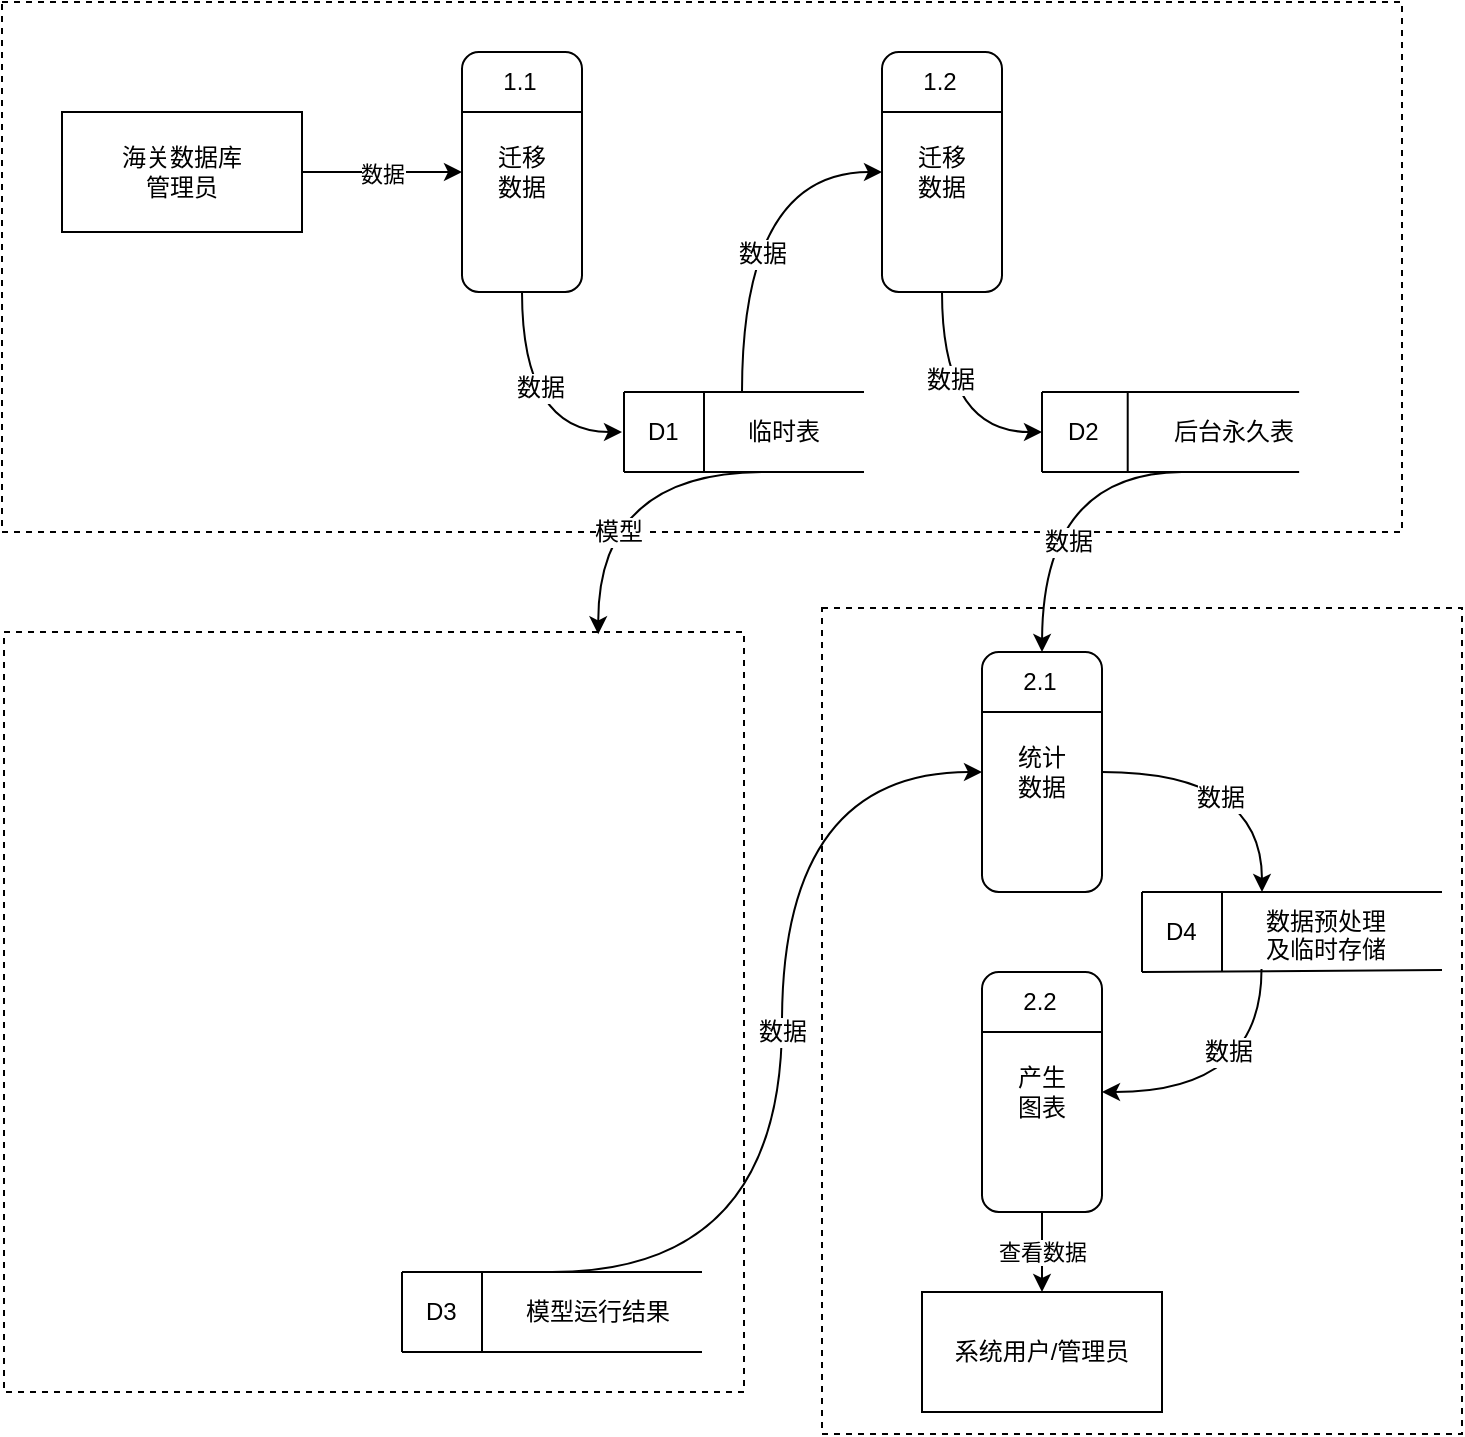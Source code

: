 <mxfile version="12.1.3" type="github" pages="3">
  <diagram id="ubA2gV7Gt1cGP0GErZQh" name="数据流图">
    <mxGraphModel dx="1248" dy="713" grid="1" gridSize="10" guides="1" tooltips="1" connect="1" arrows="1" fold="1" page="1" pageScale="1" pageWidth="827" pageHeight="1169" math="0" shadow="0">
      <root>
        <mxCell id="0"/>
        <mxCell id="1" parent="0"/>
        <mxCell id="rPMLSju1ZsLJiRAd3JM2-90" value="" style="rounded=0;whiteSpace=wrap;html=1;dashed=1;" vertex="1" parent="1">
          <mxGeometry x="450" y="308" width="320" height="413" as="geometry"/>
        </mxCell>
        <mxCell id="rPMLSju1ZsLJiRAd3JM2-48" value="" style="rounded=0;whiteSpace=wrap;html=1;dashed=1;" vertex="1" parent="1">
          <mxGeometry x="41" y="320" width="370" height="380" as="geometry"/>
        </mxCell>
        <mxCell id="rPMLSju1ZsLJiRAd3JM2-35" value="" style="rounded=0;whiteSpace=wrap;html=1;dashed=1;" vertex="1" parent="1">
          <mxGeometry x="40" y="5" width="700" height="265" as="geometry"/>
        </mxCell>
        <mxCell id="rPMLSju1ZsLJiRAd3JM2-3" value="数据" style="edgeStyle=orthogonalEdgeStyle;rounded=0;orthogonalLoop=1;jettySize=auto;html=1;" edge="1" parent="1" source="rPMLSju1ZsLJiRAd3JM2-1">
          <mxGeometry relative="1" as="geometry">
            <mxPoint x="270" y="90" as="targetPoint"/>
          </mxGeometry>
        </mxCell>
        <mxCell id="rPMLSju1ZsLJiRAd3JM2-1" value="海关数据库&lt;br&gt;管理员" style="rounded=0;whiteSpace=wrap;html=1;" vertex="1" parent="1">
          <mxGeometry x="70" y="60" width="120" height="60" as="geometry"/>
        </mxCell>
        <mxCell id="rPMLSju1ZsLJiRAd3JM2-16" style="edgeStyle=orthogonalEdgeStyle;rounded=0;orthogonalLoop=1;jettySize=auto;html=1;curved=1;" edge="1" parent="1" source="rPMLSju1ZsLJiRAd3JM2-4">
          <mxGeometry relative="1" as="geometry">
            <mxPoint x="350" y="220" as="targetPoint"/>
            <Array as="points">
              <mxPoint x="300" y="220"/>
            </Array>
          </mxGeometry>
        </mxCell>
        <mxCell id="rPMLSju1ZsLJiRAd3JM2-36" value="数据" style="text;html=1;resizable=0;points=[];align=center;verticalAlign=middle;labelBackgroundColor=#ffffff;" vertex="1" connectable="0" parent="rPMLSju1ZsLJiRAd3JM2-16">
          <mxGeometry x="-0.2" y="9" relative="1" as="geometry">
            <mxPoint as="offset"/>
          </mxGeometry>
        </mxCell>
        <mxCell id="rPMLSju1ZsLJiRAd3JM2-4" value="迁移&lt;br&gt;数据" style="rounded=1;whiteSpace=wrap;html=1;rotation=0;arcSize=14;" vertex="1" parent="1">
          <mxGeometry x="270" y="30" width="60" height="120" as="geometry"/>
        </mxCell>
        <mxCell id="rPMLSju1ZsLJiRAd3JM2-6" value="" style="endArrow=none;html=1;entryX=1;entryY=0.25;entryDx=0;entryDy=0;exitX=0;exitY=0.25;exitDx=0;exitDy=0;" edge="1" parent="1" source="rPMLSju1ZsLJiRAd3JM2-4" target="rPMLSju1ZsLJiRAd3JM2-4">
          <mxGeometry width="50" height="50" relative="1" as="geometry">
            <mxPoint x="470" y="171" as="sourcePoint"/>
            <mxPoint x="440" y="120" as="targetPoint"/>
          </mxGeometry>
        </mxCell>
        <mxCell id="rPMLSju1ZsLJiRAd3JM2-7" value="1.1" style="text;html=1;strokeColor=none;fillColor=none;align=center;verticalAlign=middle;whiteSpace=wrap;rounded=0;" vertex="1" parent="1">
          <mxGeometry x="279" y="35" width="40" height="20" as="geometry"/>
        </mxCell>
        <mxCell id="rPMLSju1ZsLJiRAd3JM2-12" value="" style="group" vertex="1" connectable="0" parent="1">
          <mxGeometry x="351" y="200" width="120" height="40" as="geometry"/>
        </mxCell>
        <mxCell id="rPMLSju1ZsLJiRAd3JM2-8" value="" style="endArrow=none;html=1;" edge="1" parent="rPMLSju1ZsLJiRAd3JM2-12">
          <mxGeometry width="50" height="50" relative="1" as="geometry">
            <mxPoint as="sourcePoint"/>
            <mxPoint x="120" as="targetPoint"/>
          </mxGeometry>
        </mxCell>
        <mxCell id="rPMLSju1ZsLJiRAd3JM2-9" value="" style="endArrow=none;html=1;" edge="1" parent="rPMLSju1ZsLJiRAd3JM2-12">
          <mxGeometry width="50" height="50" relative="1" as="geometry">
            <mxPoint y="40" as="sourcePoint"/>
            <mxPoint x="120" y="40" as="targetPoint"/>
          </mxGeometry>
        </mxCell>
        <mxCell id="rPMLSju1ZsLJiRAd3JM2-10" value="" style="endArrow=none;html=1;" edge="1" parent="rPMLSju1ZsLJiRAd3JM2-12">
          <mxGeometry width="50" height="50" relative="1" as="geometry">
            <mxPoint y="40" as="sourcePoint"/>
            <mxPoint as="targetPoint"/>
          </mxGeometry>
        </mxCell>
        <mxCell id="rPMLSju1ZsLJiRAd3JM2-11" value="" style="endArrow=none;html=1;" edge="1" parent="rPMLSju1ZsLJiRAd3JM2-12">
          <mxGeometry width="50" height="50" relative="1" as="geometry">
            <mxPoint x="40" y="40" as="sourcePoint"/>
            <mxPoint x="40" as="targetPoint"/>
          </mxGeometry>
        </mxCell>
        <mxCell id="rPMLSju1ZsLJiRAd3JM2-15" value="临时表" style="text;html=1;resizable=0;points=[];autosize=1;align=left;verticalAlign=top;spacingTop=-4;" vertex="1" parent="rPMLSju1ZsLJiRAd3JM2-12">
          <mxGeometry x="60" y="10" width="50" height="20" as="geometry"/>
        </mxCell>
        <mxCell id="rPMLSju1ZsLJiRAd3JM2-14" value="D1" style="text;html=1;resizable=0;points=[];autosize=1;align=left;verticalAlign=top;spacingTop=-4;" vertex="1" parent="rPMLSju1ZsLJiRAd3JM2-12">
          <mxGeometry x="10" y="10" width="30" height="20" as="geometry"/>
        </mxCell>
        <mxCell id="rPMLSju1ZsLJiRAd3JM2-23" value="" style="group" vertex="1" connectable="0" parent="1">
          <mxGeometry x="480" y="30" width="60" height="120" as="geometry"/>
        </mxCell>
        <mxCell id="rPMLSju1ZsLJiRAd3JM2-20" value="迁移&lt;br&gt;数据" style="rounded=1;whiteSpace=wrap;html=1;rotation=0;arcSize=14;" vertex="1" parent="rPMLSju1ZsLJiRAd3JM2-23">
          <mxGeometry width="60" height="120" as="geometry"/>
        </mxCell>
        <mxCell id="rPMLSju1ZsLJiRAd3JM2-21" value="" style="endArrow=none;html=1;entryX=1;entryY=0.25;entryDx=0;entryDy=0;exitX=0;exitY=0.25;exitDx=0;exitDy=0;" edge="1" parent="rPMLSju1ZsLJiRAd3JM2-23" source="rPMLSju1ZsLJiRAd3JM2-20" target="rPMLSju1ZsLJiRAd3JM2-20">
          <mxGeometry width="50" height="50" relative="1" as="geometry">
            <mxPoint x="200" y="141" as="sourcePoint"/>
            <mxPoint x="170" y="90" as="targetPoint"/>
          </mxGeometry>
        </mxCell>
        <mxCell id="rPMLSju1ZsLJiRAd3JM2-22" value="1.2" style="text;html=1;strokeColor=none;fillColor=none;align=center;verticalAlign=middle;whiteSpace=wrap;rounded=0;" vertex="1" parent="rPMLSju1ZsLJiRAd3JM2-23">
          <mxGeometry x="9" y="5" width="40" height="20" as="geometry"/>
        </mxCell>
        <mxCell id="rPMLSju1ZsLJiRAd3JM2-25" value="" style="endArrow=classic;html=1;entryX=0;entryY=0.5;entryDx=0;entryDy=0;edgeStyle=orthogonalEdgeStyle;curved=1;" edge="1" parent="1" target="rPMLSju1ZsLJiRAd3JM2-20">
          <mxGeometry width="50" height="50" relative="1" as="geometry">
            <mxPoint x="410" y="200" as="sourcePoint"/>
            <mxPoint x="430" y="150" as="targetPoint"/>
            <Array as="points">
              <mxPoint x="410" y="90"/>
            </Array>
          </mxGeometry>
        </mxCell>
        <mxCell id="rPMLSju1ZsLJiRAd3JM2-37" value="数据" style="text;html=1;resizable=0;points=[];align=center;verticalAlign=middle;labelBackgroundColor=#ffffff;" vertex="1" connectable="0" parent="rPMLSju1ZsLJiRAd3JM2-25">
          <mxGeometry x="-0.233" y="-10" relative="1" as="geometry">
            <mxPoint as="offset"/>
          </mxGeometry>
        </mxCell>
        <mxCell id="rPMLSju1ZsLJiRAd3JM2-26" value="" style="group" vertex="1" connectable="0" parent="1">
          <mxGeometry x="560" y="200" width="150" height="40" as="geometry"/>
        </mxCell>
        <mxCell id="rPMLSju1ZsLJiRAd3JM2-27" value="" style="endArrow=none;html=1;" edge="1" parent="rPMLSju1ZsLJiRAd3JM2-26">
          <mxGeometry width="50" height="50" relative="1" as="geometry">
            <mxPoint as="sourcePoint"/>
            <mxPoint x="128.571" as="targetPoint"/>
          </mxGeometry>
        </mxCell>
        <mxCell id="rPMLSju1ZsLJiRAd3JM2-28" value="" style="endArrow=none;html=1;" edge="1" parent="rPMLSju1ZsLJiRAd3JM2-26">
          <mxGeometry width="50" height="50" relative="1" as="geometry">
            <mxPoint y="40" as="sourcePoint"/>
            <mxPoint x="128.571" y="40" as="targetPoint"/>
          </mxGeometry>
        </mxCell>
        <mxCell id="rPMLSju1ZsLJiRAd3JM2-29" value="" style="endArrow=none;html=1;" edge="1" parent="rPMLSju1ZsLJiRAd3JM2-26">
          <mxGeometry width="50" height="50" relative="1" as="geometry">
            <mxPoint y="40" as="sourcePoint"/>
            <mxPoint as="targetPoint"/>
          </mxGeometry>
        </mxCell>
        <mxCell id="rPMLSju1ZsLJiRAd3JM2-30" value="" style="endArrow=none;html=1;" edge="1" parent="rPMLSju1ZsLJiRAd3JM2-26">
          <mxGeometry width="50" height="50" relative="1" as="geometry">
            <mxPoint x="42.857" y="40" as="sourcePoint"/>
            <mxPoint x="42.857" as="targetPoint"/>
          </mxGeometry>
        </mxCell>
        <mxCell id="rPMLSju1ZsLJiRAd3JM2-31" value="后台永久表" style="text;html=1;resizable=0;points=[];autosize=1;align=left;verticalAlign=top;spacingTop=-4;" vertex="1" parent="rPMLSju1ZsLJiRAd3JM2-26">
          <mxGeometry x="64.286" y="10" width="80" height="20" as="geometry"/>
        </mxCell>
        <mxCell id="rPMLSju1ZsLJiRAd3JM2-32" value="D2" style="text;html=1;resizable=0;points=[];autosize=1;align=left;verticalAlign=top;spacingTop=-4;" vertex="1" parent="rPMLSju1ZsLJiRAd3JM2-26">
          <mxGeometry x="10.714" y="10" width="30" height="20" as="geometry"/>
        </mxCell>
        <mxCell id="rPMLSju1ZsLJiRAd3JM2-34" style="edgeStyle=orthogonalEdgeStyle;rounded=0;orthogonalLoop=1;jettySize=auto;html=1;curved=1;" edge="1" parent="1">
          <mxGeometry relative="1" as="geometry">
            <mxPoint x="560" y="220" as="targetPoint"/>
            <mxPoint x="510" y="150" as="sourcePoint"/>
            <Array as="points">
              <mxPoint x="510" y="220"/>
            </Array>
          </mxGeometry>
        </mxCell>
        <mxCell id="rPMLSju1ZsLJiRAd3JM2-38" value="数据" style="text;html=1;resizable=0;points=[];align=center;verticalAlign=middle;labelBackgroundColor=#ffffff;" vertex="1" connectable="0" parent="rPMLSju1ZsLJiRAd3JM2-34">
          <mxGeometry x="-0.267" y="4" relative="1" as="geometry">
            <mxPoint as="offset"/>
          </mxGeometry>
        </mxCell>
        <mxCell id="rPMLSju1ZsLJiRAd3JM2-50" value="" style="endArrow=classic;html=1;edgeStyle=orthogonalEdgeStyle;curved=1;entryX=0.803;entryY=0.003;entryDx=0;entryDy=0;entryPerimeter=0;" edge="1" parent="1" target="rPMLSju1ZsLJiRAd3JM2-48">
          <mxGeometry width="50" height="50" relative="1" as="geometry">
            <mxPoint x="420" y="240" as="sourcePoint"/>
            <mxPoint x="310" y="250" as="targetPoint"/>
          </mxGeometry>
        </mxCell>
        <mxCell id="rPMLSju1ZsLJiRAd3JM2-63" value="模型" style="text;html=1;resizable=0;points=[];align=center;verticalAlign=middle;labelBackgroundColor=#ffffff;" vertex="1" connectable="0" parent="rPMLSju1ZsLJiRAd3JM2-50">
          <mxGeometry x="0.373" y="10" relative="1" as="geometry">
            <mxPoint as="offset"/>
          </mxGeometry>
        </mxCell>
        <mxCell id="rPMLSju1ZsLJiRAd3JM2-51" value="" style="group" vertex="1" connectable="0" parent="1">
          <mxGeometry x="240" y="640" width="150" height="40" as="geometry"/>
        </mxCell>
        <mxCell id="rPMLSju1ZsLJiRAd3JM2-52" value="" style="endArrow=none;html=1;" edge="1" parent="rPMLSju1ZsLJiRAd3JM2-51">
          <mxGeometry width="50" height="50" relative="1" as="geometry">
            <mxPoint as="sourcePoint"/>
            <mxPoint x="150" as="targetPoint"/>
          </mxGeometry>
        </mxCell>
        <mxCell id="rPMLSju1ZsLJiRAd3JM2-53" value="" style="endArrow=none;html=1;" edge="1" parent="rPMLSju1ZsLJiRAd3JM2-51">
          <mxGeometry width="50" height="50" relative="1" as="geometry">
            <mxPoint y="40" as="sourcePoint"/>
            <mxPoint x="150" y="40" as="targetPoint"/>
          </mxGeometry>
        </mxCell>
        <mxCell id="rPMLSju1ZsLJiRAd3JM2-54" value="" style="endArrow=none;html=1;" edge="1" parent="rPMLSju1ZsLJiRAd3JM2-51">
          <mxGeometry width="50" height="50" relative="1" as="geometry">
            <mxPoint y="40" as="sourcePoint"/>
            <mxPoint as="targetPoint"/>
          </mxGeometry>
        </mxCell>
        <mxCell id="rPMLSju1ZsLJiRAd3JM2-55" value="" style="endArrow=none;html=1;" edge="1" parent="rPMLSju1ZsLJiRAd3JM2-51">
          <mxGeometry width="50" height="50" relative="1" as="geometry">
            <mxPoint x="40" y="40" as="sourcePoint"/>
            <mxPoint x="40" as="targetPoint"/>
          </mxGeometry>
        </mxCell>
        <mxCell id="rPMLSju1ZsLJiRAd3JM2-56" value="模型运行结果" style="text;html=1;resizable=0;points=[];autosize=1;align=left;verticalAlign=top;spacingTop=-4;" vertex="1" parent="rPMLSju1ZsLJiRAd3JM2-51">
          <mxGeometry x="60" y="10" width="90" height="20" as="geometry"/>
        </mxCell>
        <mxCell id="rPMLSju1ZsLJiRAd3JM2-57" value="D3" style="text;html=1;resizable=0;points=[];autosize=1;align=left;verticalAlign=top;spacingTop=-4;" vertex="1" parent="rPMLSju1ZsLJiRAd3JM2-51">
          <mxGeometry x="10" y="10" width="30" height="20" as="geometry"/>
        </mxCell>
        <mxCell id="rPMLSju1ZsLJiRAd3JM2-59" value="" style="endArrow=classic;html=1;edgeStyle=orthogonalEdgeStyle;curved=1;entryX=0;entryY=0.5;entryDx=0;entryDy=0;" edge="1" parent="1" target="rPMLSju1ZsLJiRAd3JM2-67">
          <mxGeometry width="50" height="50" relative="1" as="geometry">
            <mxPoint x="315" y="640" as="sourcePoint"/>
            <mxPoint x="500" y="360" as="targetPoint"/>
            <Array as="points">
              <mxPoint x="430" y="640"/>
              <mxPoint x="430" y="390"/>
            </Array>
          </mxGeometry>
        </mxCell>
        <mxCell id="rPMLSju1ZsLJiRAd3JM2-65" value="数据" style="text;html=1;resizable=0;points=[];align=center;verticalAlign=middle;labelBackgroundColor=#ffffff;" vertex="1" connectable="0" parent="rPMLSju1ZsLJiRAd3JM2-59">
          <mxGeometry x="-0.066" y="-53" relative="1" as="geometry">
            <mxPoint x="-53" y="-18" as="offset"/>
          </mxGeometry>
        </mxCell>
        <mxCell id="rPMLSju1ZsLJiRAd3JM2-61" value="" style="endArrow=classic;html=1;entryX=0.5;entryY=0;entryDx=0;entryDy=0;edgeStyle=orthogonalEdgeStyle;curved=1;" edge="1" parent="1">
          <mxGeometry width="50" height="50" relative="1" as="geometry">
            <mxPoint x="630" y="240" as="sourcePoint"/>
            <mxPoint x="560" y="330" as="targetPoint"/>
          </mxGeometry>
        </mxCell>
        <mxCell id="rPMLSju1ZsLJiRAd3JM2-64" value="数据" style="text;html=1;resizable=0;points=[];align=center;verticalAlign=middle;labelBackgroundColor=#ffffff;" vertex="1" connectable="0" parent="rPMLSju1ZsLJiRAd3JM2-61">
          <mxGeometry x="0.299" y="12" relative="1" as="geometry">
            <mxPoint as="offset"/>
          </mxGeometry>
        </mxCell>
        <mxCell id="rPMLSju1ZsLJiRAd3JM2-70" value="" style="group" vertex="1" connectable="0" parent="1">
          <mxGeometry x="530" y="330" width="60" height="120" as="geometry"/>
        </mxCell>
        <mxCell id="rPMLSju1ZsLJiRAd3JM2-67" value="统计&lt;br&gt;数据" style="rounded=1;whiteSpace=wrap;html=1;rotation=0;arcSize=14;" vertex="1" parent="rPMLSju1ZsLJiRAd3JM2-70">
          <mxGeometry width="60" height="120" as="geometry"/>
        </mxCell>
        <mxCell id="rPMLSju1ZsLJiRAd3JM2-68" value="" style="endArrow=none;html=1;entryX=1;entryY=0.25;entryDx=0;entryDy=0;exitX=0;exitY=0.25;exitDx=0;exitDy=0;" edge="1" parent="rPMLSju1ZsLJiRAd3JM2-70" source="rPMLSju1ZsLJiRAd3JM2-67" target="rPMLSju1ZsLJiRAd3JM2-67">
          <mxGeometry width="50" height="50" relative="1" as="geometry">
            <mxPoint x="200" y="141" as="sourcePoint"/>
            <mxPoint x="170" y="90" as="targetPoint"/>
          </mxGeometry>
        </mxCell>
        <mxCell id="rPMLSju1ZsLJiRAd3JM2-69" value="2.1" style="text;html=1;strokeColor=none;fillColor=none;align=center;verticalAlign=middle;whiteSpace=wrap;rounded=0;" vertex="1" parent="rPMLSju1ZsLJiRAd3JM2-70">
          <mxGeometry x="9" y="5" width="40" height="20" as="geometry"/>
        </mxCell>
        <mxCell id="rPMLSju1ZsLJiRAd3JM2-71" value="" style="group" vertex="1" connectable="0" parent="1">
          <mxGeometry x="610" y="450" width="150" height="40" as="geometry"/>
        </mxCell>
        <mxCell id="rPMLSju1ZsLJiRAd3JM2-72" value="" style="endArrow=none;html=1;" edge="1" parent="rPMLSju1ZsLJiRAd3JM2-71">
          <mxGeometry width="50" height="50" relative="1" as="geometry">
            <mxPoint as="sourcePoint"/>
            <mxPoint x="150" as="targetPoint"/>
          </mxGeometry>
        </mxCell>
        <mxCell id="rPMLSju1ZsLJiRAd3JM2-73" value="" style="endArrow=none;html=1;" edge="1" parent="rPMLSju1ZsLJiRAd3JM2-71">
          <mxGeometry width="50" height="50" relative="1" as="geometry">
            <mxPoint y="40" as="sourcePoint"/>
            <mxPoint x="150" y="39" as="targetPoint"/>
          </mxGeometry>
        </mxCell>
        <mxCell id="rPMLSju1ZsLJiRAd3JM2-74" value="" style="endArrow=none;html=1;" edge="1" parent="rPMLSju1ZsLJiRAd3JM2-71">
          <mxGeometry width="50" height="50" relative="1" as="geometry">
            <mxPoint y="40" as="sourcePoint"/>
            <mxPoint as="targetPoint"/>
          </mxGeometry>
        </mxCell>
        <mxCell id="rPMLSju1ZsLJiRAd3JM2-75" value="" style="endArrow=none;html=1;" edge="1" parent="rPMLSju1ZsLJiRAd3JM2-71">
          <mxGeometry width="50" height="50" relative="1" as="geometry">
            <mxPoint x="40" y="40" as="sourcePoint"/>
            <mxPoint x="40" as="targetPoint"/>
          </mxGeometry>
        </mxCell>
        <mxCell id="rPMLSju1ZsLJiRAd3JM2-76" value="数据预处理&lt;br&gt;及临时存储" style="text;html=1;resizable=0;points=[];autosize=1;align=left;verticalAlign=top;spacingTop=-4;" vertex="1" parent="rPMLSju1ZsLJiRAd3JM2-71">
          <mxGeometry x="60" y="5" width="80" height="30" as="geometry"/>
        </mxCell>
        <mxCell id="rPMLSju1ZsLJiRAd3JM2-77" value="D4" style="text;html=1;resizable=0;points=[];autosize=1;align=left;verticalAlign=top;spacingTop=-4;" vertex="1" parent="rPMLSju1ZsLJiRAd3JM2-71">
          <mxGeometry x="10" y="10" width="30" height="20" as="geometry"/>
        </mxCell>
        <mxCell id="rPMLSju1ZsLJiRAd3JM2-79" value="" style="endArrow=classic;html=1;exitX=1;exitY=0.5;exitDx=0;exitDy=0;edgeStyle=orthogonalEdgeStyle;curved=1;" edge="1" parent="1" source="rPMLSju1ZsLJiRAd3JM2-67">
          <mxGeometry width="50" height="50" relative="1" as="geometry">
            <mxPoint x="630" y="410" as="sourcePoint"/>
            <mxPoint x="670" y="450" as="targetPoint"/>
            <Array as="points">
              <mxPoint x="670" y="390"/>
            </Array>
          </mxGeometry>
        </mxCell>
        <mxCell id="rPMLSju1ZsLJiRAd3JM2-91" value="数据" style="text;html=1;resizable=0;points=[];align=center;verticalAlign=middle;labelBackgroundColor=#ffffff;" vertex="1" connectable="0" parent="rPMLSju1ZsLJiRAd3JM2-79">
          <mxGeometry x="-0.154" y="-13" relative="1" as="geometry">
            <mxPoint as="offset"/>
          </mxGeometry>
        </mxCell>
        <mxCell id="rPMLSju1ZsLJiRAd3JM2-80" value="" style="group" vertex="1" connectable="0" parent="1">
          <mxGeometry x="530" y="490" width="60" height="120" as="geometry"/>
        </mxCell>
        <mxCell id="rPMLSju1ZsLJiRAd3JM2-81" value="产生&lt;br&gt;图表" style="rounded=1;whiteSpace=wrap;html=1;rotation=0;arcSize=14;" vertex="1" parent="rPMLSju1ZsLJiRAd3JM2-80">
          <mxGeometry width="60" height="120" as="geometry"/>
        </mxCell>
        <mxCell id="rPMLSju1ZsLJiRAd3JM2-82" value="" style="endArrow=none;html=1;entryX=1;entryY=0.25;entryDx=0;entryDy=0;exitX=0;exitY=0.25;exitDx=0;exitDy=0;" edge="1" parent="rPMLSju1ZsLJiRAd3JM2-80" source="rPMLSju1ZsLJiRAd3JM2-81" target="rPMLSju1ZsLJiRAd3JM2-81">
          <mxGeometry width="50" height="50" relative="1" as="geometry">
            <mxPoint x="200" y="141" as="sourcePoint"/>
            <mxPoint x="170" y="90" as="targetPoint"/>
          </mxGeometry>
        </mxCell>
        <mxCell id="rPMLSju1ZsLJiRAd3JM2-83" value="2.2" style="text;html=1;strokeColor=none;fillColor=none;align=center;verticalAlign=middle;whiteSpace=wrap;rounded=0;" vertex="1" parent="rPMLSju1ZsLJiRAd3JM2-80">
          <mxGeometry x="9" y="5" width="40" height="20" as="geometry"/>
        </mxCell>
        <mxCell id="rPMLSju1ZsLJiRAd3JM2-85" value="" style="endArrow=classic;html=1;exitX=-0.003;exitY=1.118;exitDx=0;exitDy=0;exitPerimeter=0;entryX=1;entryY=0.5;entryDx=0;entryDy=0;edgeStyle=orthogonalEdgeStyle;curved=1;" edge="1" parent="1" source="rPMLSju1ZsLJiRAd3JM2-76" target="rPMLSju1ZsLJiRAd3JM2-81">
          <mxGeometry width="50" height="50" relative="1" as="geometry">
            <mxPoint x="640" y="590" as="sourcePoint"/>
            <mxPoint x="690" y="540" as="targetPoint"/>
            <Array as="points">
              <mxPoint x="670" y="550"/>
            </Array>
          </mxGeometry>
        </mxCell>
        <mxCell id="rPMLSju1ZsLJiRAd3JM2-92" value="数据" style="text;html=1;resizable=0;points=[];align=center;verticalAlign=middle;labelBackgroundColor=#ffffff;" vertex="1" connectable="0" parent="rPMLSju1ZsLJiRAd3JM2-85">
          <mxGeometry x="-0.418" y="-17" relative="1" as="geometry">
            <mxPoint as="offset"/>
          </mxGeometry>
        </mxCell>
        <mxCell id="rPMLSju1ZsLJiRAd3JM2-88" value="系统用户/管理员" style="rounded=0;whiteSpace=wrap;html=1;" vertex="1" parent="1">
          <mxGeometry x="500" y="650" width="120" height="60" as="geometry"/>
        </mxCell>
        <mxCell id="rPMLSju1ZsLJiRAd3JM2-89" value="查看数据" style="edgeStyle=orthogonalEdgeStyle;curved=1;rounded=0;orthogonalLoop=1;jettySize=auto;html=1;exitX=0.5;exitY=1;exitDx=0;exitDy=0;entryX=0.5;entryY=0;entryDx=0;entryDy=0;" edge="1" parent="1" source="rPMLSju1ZsLJiRAd3JM2-81" target="rPMLSju1ZsLJiRAd3JM2-88">
          <mxGeometry relative="1" as="geometry"/>
        </mxCell>
      </root>
    </mxGraphModel>
  </diagram>
  <diagram id="EicwNo6qus39ETuioe7i" name="体系结构图">
    <mxGraphModel dx="1248" dy="713" grid="1" gridSize="10" guides="1" tooltips="1" connect="1" arrows="1" fold="1" page="1" pageScale="1" pageWidth="827" pageHeight="1169" math="0" shadow="0">
      <root>
        <mxCell id="HyjM6ZddyKhIQpdsh5LG-0"/>
        <mxCell id="HyjM6ZddyKhIQpdsh5LG-1" parent="HyjM6ZddyKhIQpdsh5LG-0"/>
        <mxCell id="7Y6NzCqYJmaGA83m4ck8-0" value="海关业务人员" style="rounded=0;whiteSpace=wrap;html=1;" vertex="1" parent="HyjM6ZddyKhIQpdsh5LG-1">
          <mxGeometry x="80" y="40" width="560" height="100" as="geometry"/>
        </mxCell>
        <mxCell id="7Y6NzCqYJmaGA83m4ck8-6" value="" style="rounded=0;whiteSpace=wrap;html=1;" vertex="1" parent="HyjM6ZddyKhIQpdsh5LG-1">
          <mxGeometry x="80" y="140" width="560" height="100" as="geometry"/>
        </mxCell>
        <mxCell id="7Y6NzCqYJmaGA83m4ck8-7" value="" style="rounded=0;whiteSpace=wrap;html=1;" vertex="1" parent="HyjM6ZddyKhIQpdsh5LG-1">
          <mxGeometry x="80" y="240" width="560" height="100" as="geometry"/>
        </mxCell>
        <mxCell id="7Y6NzCqYJmaGA83m4ck8-8" value="综合检索" style="rounded=0;whiteSpace=wrap;html=1;" vertex="1" parent="HyjM6ZddyKhIQpdsh5LG-1">
          <mxGeometry x="140" y="160" width="80" height="30" as="geometry"/>
        </mxCell>
        <mxCell id="7Y6NzCqYJmaGA83m4ck8-9" value="关区分布&lt;span style=&quot;font-family: &amp;#34;helvetica&amp;#34; , &amp;#34;arial&amp;#34; , sans-serif ; font-size: 0px ; white-space: nowrap&quot;&gt;%3CmxGraphModel%3E%3Croot%3E%3CmxCell%20id%3D%220%22%2F%3E%3CmxCell%20id%3D%221%22%20parent%3D%220%22%2F%3E%3CmxCell%20id%3D%222%22%20value%3D%22%E7%BB%BC%E5%90%88%E6%A3%80%E7%B4%A2%22%20style%3D%22rounded%3D0%3BwhiteSpace%3Dwrap%3Bhtml%3D1%3B%22%20vertex%3D%221%22%20parent%3D%221%22%3E%3CmxGeometry%20x%3D%22140%22%20y%3D%22160%22%20width%3D%2280%22%20height%3D%2230%22%20as%3D%22geometry%22%2F%3E%3C%2FmxCell%3E%3C%2Froot%3E%3C%2FmxGraphModel%3E&lt;/span&gt;" style="rounded=0;whiteSpace=wrap;html=1;" vertex="1" parent="HyjM6ZddyKhIQpdsh5LG-1">
          <mxGeometry x="260" y="160" width="80" height="30" as="geometry"/>
        </mxCell>
        <mxCell id="7Y6NzCqYJmaGA83m4ck8-10" value="运输方式分布" style="rounded=0;whiteSpace=wrap;html=1;" vertex="1" parent="HyjM6ZddyKhIQpdsh5LG-1">
          <mxGeometry x="380" y="160" width="80" height="30" as="geometry"/>
        </mxCell>
        <mxCell id="7Y6NzCqYJmaGA83m4ck8-11" value="监管方式分布" style="rounded=0;whiteSpace=wrap;html=1;" vertex="1" parent="HyjM6ZddyKhIQpdsh5LG-1">
          <mxGeometry x="500" y="160" width="80" height="30" as="geometry"/>
        </mxCell>
        <mxCell id="7Y6NzCqYJmaGA83m4ck8-12" value="模型评估" style="rounded=0;whiteSpace=wrap;html=1;" vertex="1" parent="HyjM6ZddyKhIQpdsh5LG-1">
          <mxGeometry x="140" y="200" width="80" height="30" as="geometry"/>
        </mxCell>
        <mxCell id="7Y6NzCqYJmaGA83m4ck8-13" value="报关单示例" style="rounded=0;whiteSpace=wrap;html=1;" vertex="1" parent="HyjM6ZddyKhIQpdsh5LG-1">
          <mxGeometry x="260" y="200" width="80" height="30" as="geometry"/>
        </mxCell>
        <mxCell id="7Y6NzCqYJmaGA83m4ck8-16" value="模型管理" style="rounded=0;whiteSpace=wrap;html=1;" vertex="1" parent="HyjM6ZddyKhIQpdsh5LG-1">
          <mxGeometry x="380" y="200" width="80" height="30" as="geometry"/>
        </mxCell>
        <mxCell id="oQCZNnZv7qxwUJf4SbQZ-1" value="数据管理" style="rounded=0;whiteSpace=wrap;html=1;" vertex="1" parent="HyjM6ZddyKhIQpdsh5LG-1">
          <mxGeometry x="200" y="254" width="80" height="30" as="geometry"/>
        </mxCell>
        <mxCell id="oQCZNnZv7qxwUJf4SbQZ-2" value="模型管理" style="rounded=0;whiteSpace=wrap;html=1;" vertex="1" parent="HyjM6ZddyKhIQpdsh5LG-1">
          <mxGeometry x="320" y="254" width="80" height="30" as="geometry"/>
        </mxCell>
        <mxCell id="oQCZNnZv7qxwUJf4SbQZ-3" value="运行控制" style="rounded=0;whiteSpace=wrap;html=1;" vertex="1" parent="HyjM6ZddyKhIQpdsh5LG-1">
          <mxGeometry x="440" y="254" width="80" height="30" as="geometry"/>
        </mxCell>
        <mxCell id="oQCZNnZv7qxwUJf4SbQZ-4" value="异常识别分析" style="rounded=0;whiteSpace=wrap;html=1;" vertex="1" parent="HyjM6ZddyKhIQpdsh5LG-1">
          <mxGeometry x="320" y="296" width="80" height="30" as="geometry"/>
        </mxCell>
        <mxCell id="oQCZNnZv7qxwUJf4SbQZ-5" value="查询管理" style="rounded=0;whiteSpace=wrap;html=1;" vertex="1" parent="HyjM6ZddyKhIQpdsh5LG-1">
          <mxGeometry x="200" y="296" width="80" height="30" as="geometry"/>
        </mxCell>
        <mxCell id="oQCZNnZv7qxwUJf4SbQZ-6" value="" style="rounded=0;whiteSpace=wrap;html=1;" vertex="1" parent="HyjM6ZddyKhIQpdsh5LG-1">
          <mxGeometry x="80" y="340" width="560" height="100" as="geometry"/>
        </mxCell>
        <mxCell id="oQCZNnZv7qxwUJf4SbQZ-7" value="报关单数据" style="rounded=0;whiteSpace=wrap;html=1;" vertex="1" parent="HyjM6ZddyKhIQpdsh5LG-1">
          <mxGeometry x="140" y="375" width="80" height="30" as="geometry"/>
        </mxCell>
        <mxCell id="oQCZNnZv7qxwUJf4SbQZ-8" value="查验记录" style="rounded=0;whiteSpace=wrap;html=1;" vertex="1" parent="HyjM6ZddyKhIQpdsh5LG-1">
          <mxGeometry x="260" y="375" width="80" height="30" as="geometry"/>
        </mxCell>
        <mxCell id="oQCZNnZv7qxwUJf4SbQZ-9" value="数据统计记录" style="rounded=0;whiteSpace=wrap;html=1;" vertex="1" parent="HyjM6ZddyKhIQpdsh5LG-1">
          <mxGeometry x="380" y="375" width="80" height="30" as="geometry"/>
        </mxCell>
        <mxCell id="oQCZNnZv7qxwUJf4SbQZ-10" value="" style="rounded=0;whiteSpace=wrap;html=1;" vertex="1" parent="HyjM6ZddyKhIQpdsh5LG-1">
          <mxGeometry x="80" y="440" width="560" height="100" as="geometry"/>
        </mxCell>
        <mxCell id="oQCZNnZv7qxwUJf4SbQZ-11" value="......" style="rounded=0;whiteSpace=wrap;html=1;" vertex="1" parent="HyjM6ZddyKhIQpdsh5LG-1">
          <mxGeometry x="500" y="375" width="80" height="30" as="geometry"/>
        </mxCell>
        <mxCell id="oQCZNnZv7qxwUJf4SbQZ-12" value="......" style="rounded=0;whiteSpace=wrap;html=1;" vertex="1" parent="HyjM6ZddyKhIQpdsh5LG-1">
          <mxGeometry x="440" y="297" width="80" height="30" as="geometry"/>
        </mxCell>
        <mxCell id="oQCZNnZv7qxwUJf4SbQZ-13" value="......" style="rounded=0;whiteSpace=wrap;html=1;" vertex="1" parent="HyjM6ZddyKhIQpdsh5LG-1">
          <mxGeometry x="500" y="200" width="80" height="30" as="geometry"/>
        </mxCell>
      </root>
    </mxGraphModel>
  </diagram>
  <diagram id="4q86nTcR3-ZHTWAcshlE" name="功能结构图">
    <mxGraphModel dx="1248" dy="713" grid="1" gridSize="10" guides="1" tooltips="1" connect="1" arrows="1" fold="1" page="1" pageScale="1" pageWidth="827" pageHeight="1169" math="0" shadow="0">
      <root>
        <mxCell id="YjpKwe9_-FChdQdzL1Lq-0"/>
        <mxCell id="YjpKwe9_-FChdQdzL1Lq-1" parent="YjpKwe9_-FChdQdzL1Lq-0"/>
        <mxCell id="YjpKwe9_-FChdQdzL1Lq-6" style="rounded=0;orthogonalLoop=1;jettySize=auto;html=1;edgeStyle=orthogonalEdgeStyle;" edge="1" parent="YjpKwe9_-FChdQdzL1Lq-1" source="YjpKwe9_-FChdQdzL1Lq-2" target="YjpKwe9_-FChdQdzL1Lq-3">
          <mxGeometry relative="1" as="geometry"/>
        </mxCell>
        <mxCell id="YjpKwe9_-FChdQdzL1Lq-7" style="edgeStyle=orthogonalEdgeStyle;rounded=0;orthogonalLoop=1;jettySize=auto;html=1;entryX=0.5;entryY=0;entryDx=0;entryDy=0;" edge="1" parent="YjpKwe9_-FChdQdzL1Lq-1" source="YjpKwe9_-FChdQdzL1Lq-2" target="YjpKwe9_-FChdQdzL1Lq-4">
          <mxGeometry relative="1" as="geometry"/>
        </mxCell>
        <mxCell id="YjpKwe9_-FChdQdzL1Lq-8" style="edgeStyle=orthogonalEdgeStyle;rounded=0;orthogonalLoop=1;jettySize=auto;html=1;" edge="1" parent="YjpKwe9_-FChdQdzL1Lq-1" source="YjpKwe9_-FChdQdzL1Lq-2" target="YjpKwe9_-FChdQdzL1Lq-5">
          <mxGeometry relative="1" as="geometry"/>
        </mxCell>
        <mxCell id="YjpKwe9_-FChdQdzL1Lq-2" value="海关大数据分析校验平台" style="rounded=0;whiteSpace=wrap;html=1;" vertex="1" parent="YjpKwe9_-FChdQdzL1Lq-1">
          <mxGeometry x="290" y="20" width="247" height="60" as="geometry"/>
        </mxCell>
        <mxCell id="YjpKwe9_-FChdQdzL1Lq-3" value="模型" style="rounded=0;whiteSpace=wrap;html=1;" vertex="1" parent="YjpKwe9_-FChdQdzL1Lq-1">
          <mxGeometry x="170" y="130" width="120" height="60" as="geometry"/>
        </mxCell>
        <mxCell id="YjpKwe9_-FChdQdzL1Lq-13" style="edgeStyle=orthogonalEdgeStyle;rounded=0;orthogonalLoop=1;jettySize=auto;html=1;entryX=0.5;entryY=0;entryDx=0;entryDy=0;" edge="1" parent="YjpKwe9_-FChdQdzL1Lq-1" source="YjpKwe9_-FChdQdzL1Lq-4" target="YjpKwe9_-FChdQdzL1Lq-9">
          <mxGeometry relative="1" as="geometry"/>
        </mxCell>
        <mxCell id="YjpKwe9_-FChdQdzL1Lq-14" style="edgeStyle=orthogonalEdgeStyle;rounded=0;orthogonalLoop=1;jettySize=auto;html=1;entryX=0.5;entryY=0;entryDx=0;entryDy=0;" edge="1" parent="YjpKwe9_-FChdQdzL1Lq-1" source="YjpKwe9_-FChdQdzL1Lq-4" target="YjpKwe9_-FChdQdzL1Lq-10">
          <mxGeometry relative="1" as="geometry"/>
        </mxCell>
        <mxCell id="YjpKwe9_-FChdQdzL1Lq-15" style="edgeStyle=orthogonalEdgeStyle;rounded=0;orthogonalLoop=1;jettySize=auto;html=1;entryX=0.5;entryY=0;entryDx=0;entryDy=0;" edge="1" parent="YjpKwe9_-FChdQdzL1Lq-1" source="YjpKwe9_-FChdQdzL1Lq-4" target="YjpKwe9_-FChdQdzL1Lq-12">
          <mxGeometry relative="1" as="geometry"/>
        </mxCell>
        <mxCell id="YjpKwe9_-FChdQdzL1Lq-4" value="数据更新" style="rounded=0;whiteSpace=wrap;html=1;" vertex="1" parent="YjpKwe9_-FChdQdzL1Lq-1">
          <mxGeometry x="353.5" y="130" width="120" height="60" as="geometry"/>
        </mxCell>
        <mxCell id="YjpKwe9_-FChdQdzL1Lq-20" style="edgeStyle=orthogonalEdgeStyle;rounded=0;orthogonalLoop=1;jettySize=auto;html=1;" edge="1" parent="YjpKwe9_-FChdQdzL1Lq-1" source="YjpKwe9_-FChdQdzL1Lq-5" target="YjpKwe9_-FChdQdzL1Lq-18">
          <mxGeometry relative="1" as="geometry"/>
        </mxCell>
        <mxCell id="YjpKwe9_-FChdQdzL1Lq-21" style="edgeStyle=orthogonalEdgeStyle;rounded=0;orthogonalLoop=1;jettySize=auto;html=1;entryX=0.5;entryY=0;entryDx=0;entryDy=0;" edge="1" parent="YjpKwe9_-FChdQdzL1Lq-1" source="YjpKwe9_-FChdQdzL1Lq-5" target="YjpKwe9_-FChdQdzL1Lq-17">
          <mxGeometry relative="1" as="geometry"/>
        </mxCell>
        <mxCell id="YjpKwe9_-FChdQdzL1Lq-22" style="edgeStyle=orthogonalEdgeStyle;rounded=0;orthogonalLoop=1;jettySize=auto;html=1;entryX=0.5;entryY=0;entryDx=0;entryDy=0;" edge="1" parent="YjpKwe9_-FChdQdzL1Lq-1" source="YjpKwe9_-FChdQdzL1Lq-5" target="YjpKwe9_-FChdQdzL1Lq-19">
          <mxGeometry relative="1" as="geometry"/>
        </mxCell>
        <mxCell id="bGLTlVk_7r2qo4EZMqsP-1" style="edgeStyle=orthogonalEdgeStyle;rounded=0;orthogonalLoop=1;jettySize=auto;html=1;entryX=0.5;entryY=0;entryDx=0;entryDy=0;" edge="1" parent="YjpKwe9_-FChdQdzL1Lq-1" source="YjpKwe9_-FChdQdzL1Lq-5" target="bGLTlVk_7r2qo4EZMqsP-0">
          <mxGeometry relative="1" as="geometry"/>
        </mxCell>
        <mxCell id="YjpKwe9_-FChdQdzL1Lq-5" value="后台系统" style="rounded=0;whiteSpace=wrap;html=1;" vertex="1" parent="YjpKwe9_-FChdQdzL1Lq-1">
          <mxGeometry x="537" y="130" width="120" height="60" as="geometry"/>
        </mxCell>
        <mxCell id="YjpKwe9_-FChdQdzL1Lq-9" value="统计数据分布" style="rounded=0;whiteSpace=wrap;html=1;perimeterSpacing=0;spacingLeft=2;spacingRight=2;" vertex="1" parent="YjpKwe9_-FChdQdzL1Lq-1">
          <mxGeometry x="398.5" y="230" width="30" height="180" as="geometry"/>
        </mxCell>
        <mxCell id="YjpKwe9_-FChdQdzL1Lq-10" value="迁移报关单等数据" style="rounded=0;whiteSpace=wrap;html=1;perimeterSpacing=0;spacingLeft=2;spacingRight=2;" vertex="1" parent="YjpKwe9_-FChdQdzL1Lq-1">
          <mxGeometry x="350" y="230" width="30" height="180" as="geometry"/>
        </mxCell>
        <mxCell id="YjpKwe9_-FChdQdzL1Lq-12" value="管理临时数据" style="rounded=0;whiteSpace=wrap;html=1;perimeterSpacing=0;spacingLeft=2;spacingRight=2;" vertex="1" parent="YjpKwe9_-FChdQdzL1Lq-1">
          <mxGeometry x="450" y="230" width="30" height="180" as="geometry"/>
        </mxCell>
        <mxCell id="YjpKwe9_-FChdQdzL1Lq-17" value="查询报关单数据" style="rounded=0;whiteSpace=wrap;html=1;perimeterSpacing=0;spacingLeft=2;spacingRight=2;" vertex="1" parent="YjpKwe9_-FChdQdzL1Lq-1">
          <mxGeometry x="507" y="230" width="30" height="180" as="geometry"/>
        </mxCell>
        <mxCell id="YjpKwe9_-FChdQdzL1Lq-18" value="绘制报关单图表&lt;span style=&quot;font-family: &amp;#34;helvetica&amp;#34; , &amp;#34;arial&amp;#34; , sans-serif ; font-size: 0px ; white-space: nowrap&quot;&gt;%3CmxGraphModel%3E%3Croot%3E%3CmxCell%20id%3D%220%22%2F%3E%3CmxCell%20id%3D%221%22%20parent%3D%220%22%2F%3E%3CmxCell%20id%3D%222%22%20value%3D%22%E7%BB%9F%E8%AE%A1%E6%95%B0%E6%8D%AE%E5%88%86%E5%B8%83%22%20style%3D%22rounded%3D0%3BwhiteSpace%3Dwrap%3Bhtml%3D1%3BperimeterSpacing%3D0%3BspacingLeft%3D2%3BspacingRight%3D2%3B%22%20vertex%3D%221%22%20parent%3D%221%22%3E%3CmxGeometry%20x%3D%22398.5%22%20y%3D%22230%22%20width%3D%2230%22%20height%3D%22180%22%20as%3D%22geometry%22%2F%3E%3C%2FmxCell%3E%3C%2Froot%3E%3C%2FmxGraphModel%3E&lt;/span&gt;" style="rounded=0;whiteSpace=wrap;html=1;perimeterSpacing=0;spacingLeft=2;spacingRight=2;" vertex="1" parent="YjpKwe9_-FChdQdzL1Lq-1">
          <mxGeometry x="557.5" y="230" width="30" height="180" as="geometry"/>
        </mxCell>
        <mxCell id="YjpKwe9_-FChdQdzL1Lq-19" value="管理模型运行" style="rounded=0;whiteSpace=wrap;html=1;perimeterSpacing=0;spacingLeft=2;spacingRight=2;" vertex="1" parent="YjpKwe9_-FChdQdzL1Lq-1">
          <mxGeometry x="610" y="230" width="30" height="180" as="geometry"/>
        </mxCell>
        <mxCell id="bGLTlVk_7r2qo4EZMqsP-0" value="管理临时数据" style="rounded=0;whiteSpace=wrap;html=1;perimeterSpacing=0;spacingLeft=2;spacingRight=2;" vertex="1" parent="YjpKwe9_-FChdQdzL1Lq-1">
          <mxGeometry x="657" y="230" width="30" height="180" as="geometry"/>
        </mxCell>
      </root>
    </mxGraphModel>
  </diagram>
</mxfile>
